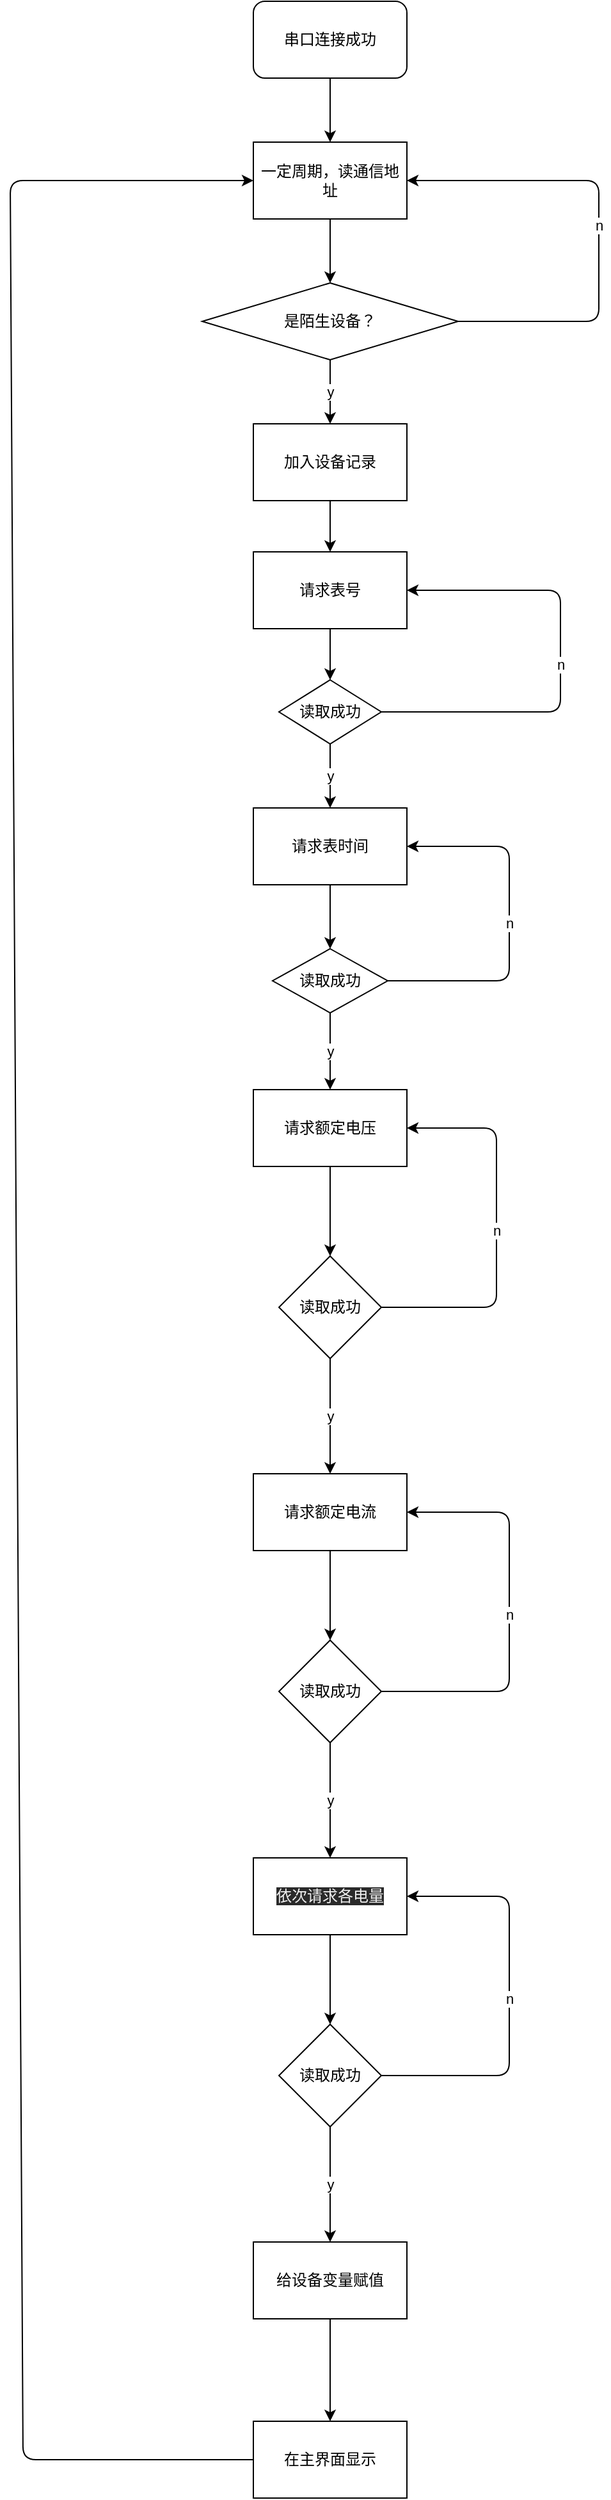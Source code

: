 <mxfile>
    <diagram id="ON76H2WSHXinohxmTqKu" name="第 1 页">
        <mxGraphModel dx="1380" dy="976" grid="1" gridSize="10" guides="1" tooltips="1" connect="1" arrows="1" fold="1" page="1" pageScale="1" pageWidth="1169" pageHeight="1654" math="0" shadow="0">
            <root>
                <mxCell id="0"/>
                <mxCell id="1" parent="0"/>
                <mxCell id="4" value="" style="edgeStyle=none;html=1;" edge="1" parent="1" source="2" target="3">
                    <mxGeometry relative="1" as="geometry"/>
                </mxCell>
                <mxCell id="2" value="串口连接成功" style="rounded=1;whiteSpace=wrap;html=1;" vertex="1" parent="1">
                    <mxGeometry x="320" y="80" width="120" height="60" as="geometry"/>
                </mxCell>
                <mxCell id="10" value="" style="edgeStyle=none;html=1;" edge="1" parent="1" source="3" target="6">
                    <mxGeometry relative="1" as="geometry"/>
                </mxCell>
                <mxCell id="3" value="一定周期，读通信地址" style="rounded=0;whiteSpace=wrap;html=1;" vertex="1" parent="1">
                    <mxGeometry x="320" y="190" width="120" height="60" as="geometry"/>
                </mxCell>
                <mxCell id="8" value="y" style="edgeStyle=none;html=1;" edge="1" parent="1" source="6" target="7">
                    <mxGeometry relative="1" as="geometry"/>
                </mxCell>
                <mxCell id="9" value="n" style="edgeStyle=none;html=1;entryX=1;entryY=0.5;entryDx=0;entryDy=0;exitX=1;exitY=0.5;exitDx=0;exitDy=0;" edge="1" parent="1" source="6" target="3">
                    <mxGeometry relative="1" as="geometry">
                        <Array as="points">
                            <mxPoint x="590" y="330"/>
                            <mxPoint x="590" y="220"/>
                        </Array>
                    </mxGeometry>
                </mxCell>
                <mxCell id="6" value="是陌生设备？" style="rhombus;whiteSpace=wrap;html=1;" vertex="1" parent="1">
                    <mxGeometry x="280" y="300" width="200" height="60" as="geometry"/>
                </mxCell>
                <mxCell id="12" value="" style="edgeStyle=none;html=1;" edge="1" parent="1" source="7" target="11">
                    <mxGeometry relative="1" as="geometry"/>
                </mxCell>
                <mxCell id="7" value="加入设备记录" style="rounded=0;whiteSpace=wrap;html=1;" vertex="1" parent="1">
                    <mxGeometry x="320" y="410" width="120" height="60" as="geometry"/>
                </mxCell>
                <mxCell id="14" value="" style="edgeStyle=none;html=1;" edge="1" parent="1" source="11" target="13">
                    <mxGeometry relative="1" as="geometry"/>
                </mxCell>
                <mxCell id="11" value="请求表号" style="whiteSpace=wrap;html=1;rounded=0;" vertex="1" parent="1">
                    <mxGeometry x="320" y="510" width="120" height="60" as="geometry"/>
                </mxCell>
                <mxCell id="15" value="n" style="edgeStyle=none;html=1;entryX=1;entryY=0.5;entryDx=0;entryDy=0;" edge="1" parent="1" source="13" target="11">
                    <mxGeometry relative="1" as="geometry">
                        <Array as="points">
                            <mxPoint x="560" y="635"/>
                            <mxPoint x="560" y="540"/>
                        </Array>
                    </mxGeometry>
                </mxCell>
                <mxCell id="17" value="y" style="edgeStyle=none;html=1;" edge="1" parent="1" source="13" target="16">
                    <mxGeometry relative="1" as="geometry"/>
                </mxCell>
                <mxCell id="13" value="读取成功" style="rhombus;whiteSpace=wrap;html=1;" vertex="1" parent="1">
                    <mxGeometry x="340" y="610" width="80" height="50" as="geometry"/>
                </mxCell>
                <mxCell id="19" value="" style="edgeStyle=none;html=1;" edge="1" parent="1" source="16" target="18">
                    <mxGeometry relative="1" as="geometry"/>
                </mxCell>
                <mxCell id="16" value="请求表时间" style="whiteSpace=wrap;html=1;" vertex="1" parent="1">
                    <mxGeometry x="320" y="710" width="120" height="60" as="geometry"/>
                </mxCell>
                <mxCell id="21" value="y" style="edgeStyle=none;html=1;" edge="1" parent="1" source="18" target="20">
                    <mxGeometry relative="1" as="geometry"/>
                </mxCell>
                <mxCell id="37" value="n" style="edgeStyle=none;html=1;entryX=1;entryY=0.5;entryDx=0;entryDy=0;" edge="1" parent="1" source="18" target="16">
                    <mxGeometry relative="1" as="geometry">
                        <Array as="points">
                            <mxPoint x="520" y="845"/>
                            <mxPoint x="520" y="740"/>
                        </Array>
                    </mxGeometry>
                </mxCell>
                <mxCell id="18" value="读取成功" style="rhombus;whiteSpace=wrap;html=1;" vertex="1" parent="1">
                    <mxGeometry x="335" y="820" width="90" height="50" as="geometry"/>
                </mxCell>
                <mxCell id="23" value="" style="edgeStyle=none;html=1;" edge="1" parent="1" source="20" target="22">
                    <mxGeometry relative="1" as="geometry"/>
                </mxCell>
                <mxCell id="20" value="请求额定电压" style="whiteSpace=wrap;html=1;" vertex="1" parent="1">
                    <mxGeometry x="320" y="930" width="120" height="60" as="geometry"/>
                </mxCell>
                <mxCell id="25" value="y" style="edgeStyle=none;html=1;" edge="1" parent="1" source="22" target="24">
                    <mxGeometry relative="1" as="geometry"/>
                </mxCell>
                <mxCell id="35" value="n" style="edgeStyle=none;html=1;entryX=1;entryY=0.5;entryDx=0;entryDy=0;" edge="1" parent="1" source="22" target="20">
                    <mxGeometry relative="1" as="geometry">
                        <Array as="points">
                            <mxPoint x="510" y="1100"/>
                            <mxPoint x="510" y="960"/>
                        </Array>
                    </mxGeometry>
                </mxCell>
                <mxCell id="22" value="读取成功" style="rhombus;whiteSpace=wrap;html=1;" vertex="1" parent="1">
                    <mxGeometry x="340" y="1060" width="80" height="80" as="geometry"/>
                </mxCell>
                <mxCell id="27" value="" style="edgeStyle=none;html=1;" edge="1" parent="1" source="24" target="26">
                    <mxGeometry relative="1" as="geometry"/>
                </mxCell>
                <mxCell id="24" value="请求额定电流" style="whiteSpace=wrap;html=1;" vertex="1" parent="1">
                    <mxGeometry x="320" y="1230" width="120" height="60" as="geometry"/>
                </mxCell>
                <mxCell id="29" value="y" style="edgeStyle=none;html=1;" edge="1" parent="1" source="26" target="28">
                    <mxGeometry relative="1" as="geometry"/>
                </mxCell>
                <mxCell id="34" value="n" style="edgeStyle=none;html=1;entryX=1;entryY=0.5;entryDx=0;entryDy=0;" edge="1" parent="1" source="26" target="24">
                    <mxGeometry relative="1" as="geometry">
                        <Array as="points">
                            <mxPoint x="520" y="1400"/>
                            <mxPoint x="520" y="1260"/>
                        </Array>
                    </mxGeometry>
                </mxCell>
                <mxCell id="26" value="读取成功" style="rhombus;whiteSpace=wrap;html=1;" vertex="1" parent="1">
                    <mxGeometry x="340" y="1360" width="80" height="80" as="geometry"/>
                </mxCell>
                <mxCell id="31" value="" style="edgeStyle=none;html=1;" edge="1" parent="1" source="28" target="30">
                    <mxGeometry relative="1" as="geometry"/>
                </mxCell>
                <mxCell id="28" value="&#10;&#10;&lt;span style=&quot;color: rgb(240, 240, 240); font-family: helvetica; font-size: 12px; font-style: normal; font-weight: 400; letter-spacing: normal; text-align: center; text-indent: 0px; text-transform: none; word-spacing: 0px; background-color: rgb(42, 42, 42); display: inline; float: none;&quot;&gt;依次请求各电量&lt;/span&gt;&#10;&#10;" style="whiteSpace=wrap;html=1;" vertex="1" parent="1">
                    <mxGeometry x="320" y="1530" width="120" height="60" as="geometry"/>
                </mxCell>
                <mxCell id="33" value="y" style="edgeStyle=none;html=1;" edge="1" parent="1" source="30" target="32">
                    <mxGeometry relative="1" as="geometry"/>
                </mxCell>
                <mxCell id="36" value="n" style="edgeStyle=none;html=1;entryX=1;entryY=0.5;entryDx=0;entryDy=0;" edge="1" parent="1" source="30" target="28">
                    <mxGeometry relative="1" as="geometry">
                        <Array as="points">
                            <mxPoint x="520" y="1700"/>
                            <mxPoint x="520" y="1560"/>
                        </Array>
                    </mxGeometry>
                </mxCell>
                <mxCell id="30" value="读取成功" style="rhombus;whiteSpace=wrap;html=1;" vertex="1" parent="1">
                    <mxGeometry x="340" y="1660" width="80" height="80" as="geometry"/>
                </mxCell>
                <mxCell id="39" value="" style="edgeStyle=none;html=1;" edge="1" parent="1" source="32" target="38">
                    <mxGeometry relative="1" as="geometry"/>
                </mxCell>
                <mxCell id="32" value="给设备变量赋值" style="whiteSpace=wrap;html=1;" vertex="1" parent="1">
                    <mxGeometry x="320" y="1830" width="120" height="60" as="geometry"/>
                </mxCell>
                <mxCell id="40" style="edgeStyle=none;html=1;entryX=0;entryY=0.5;entryDx=0;entryDy=0;" edge="1" parent="1" source="38" target="3">
                    <mxGeometry relative="1" as="geometry">
                        <Array as="points">
                            <mxPoint x="140" y="2000"/>
                            <mxPoint x="130" y="220"/>
                        </Array>
                    </mxGeometry>
                </mxCell>
                <mxCell id="38" value="在主界面显示" style="whiteSpace=wrap;html=1;" vertex="1" parent="1">
                    <mxGeometry x="320" y="1970" width="120" height="60" as="geometry"/>
                </mxCell>
            </root>
        </mxGraphModel>
    </diagram>
</mxfile>